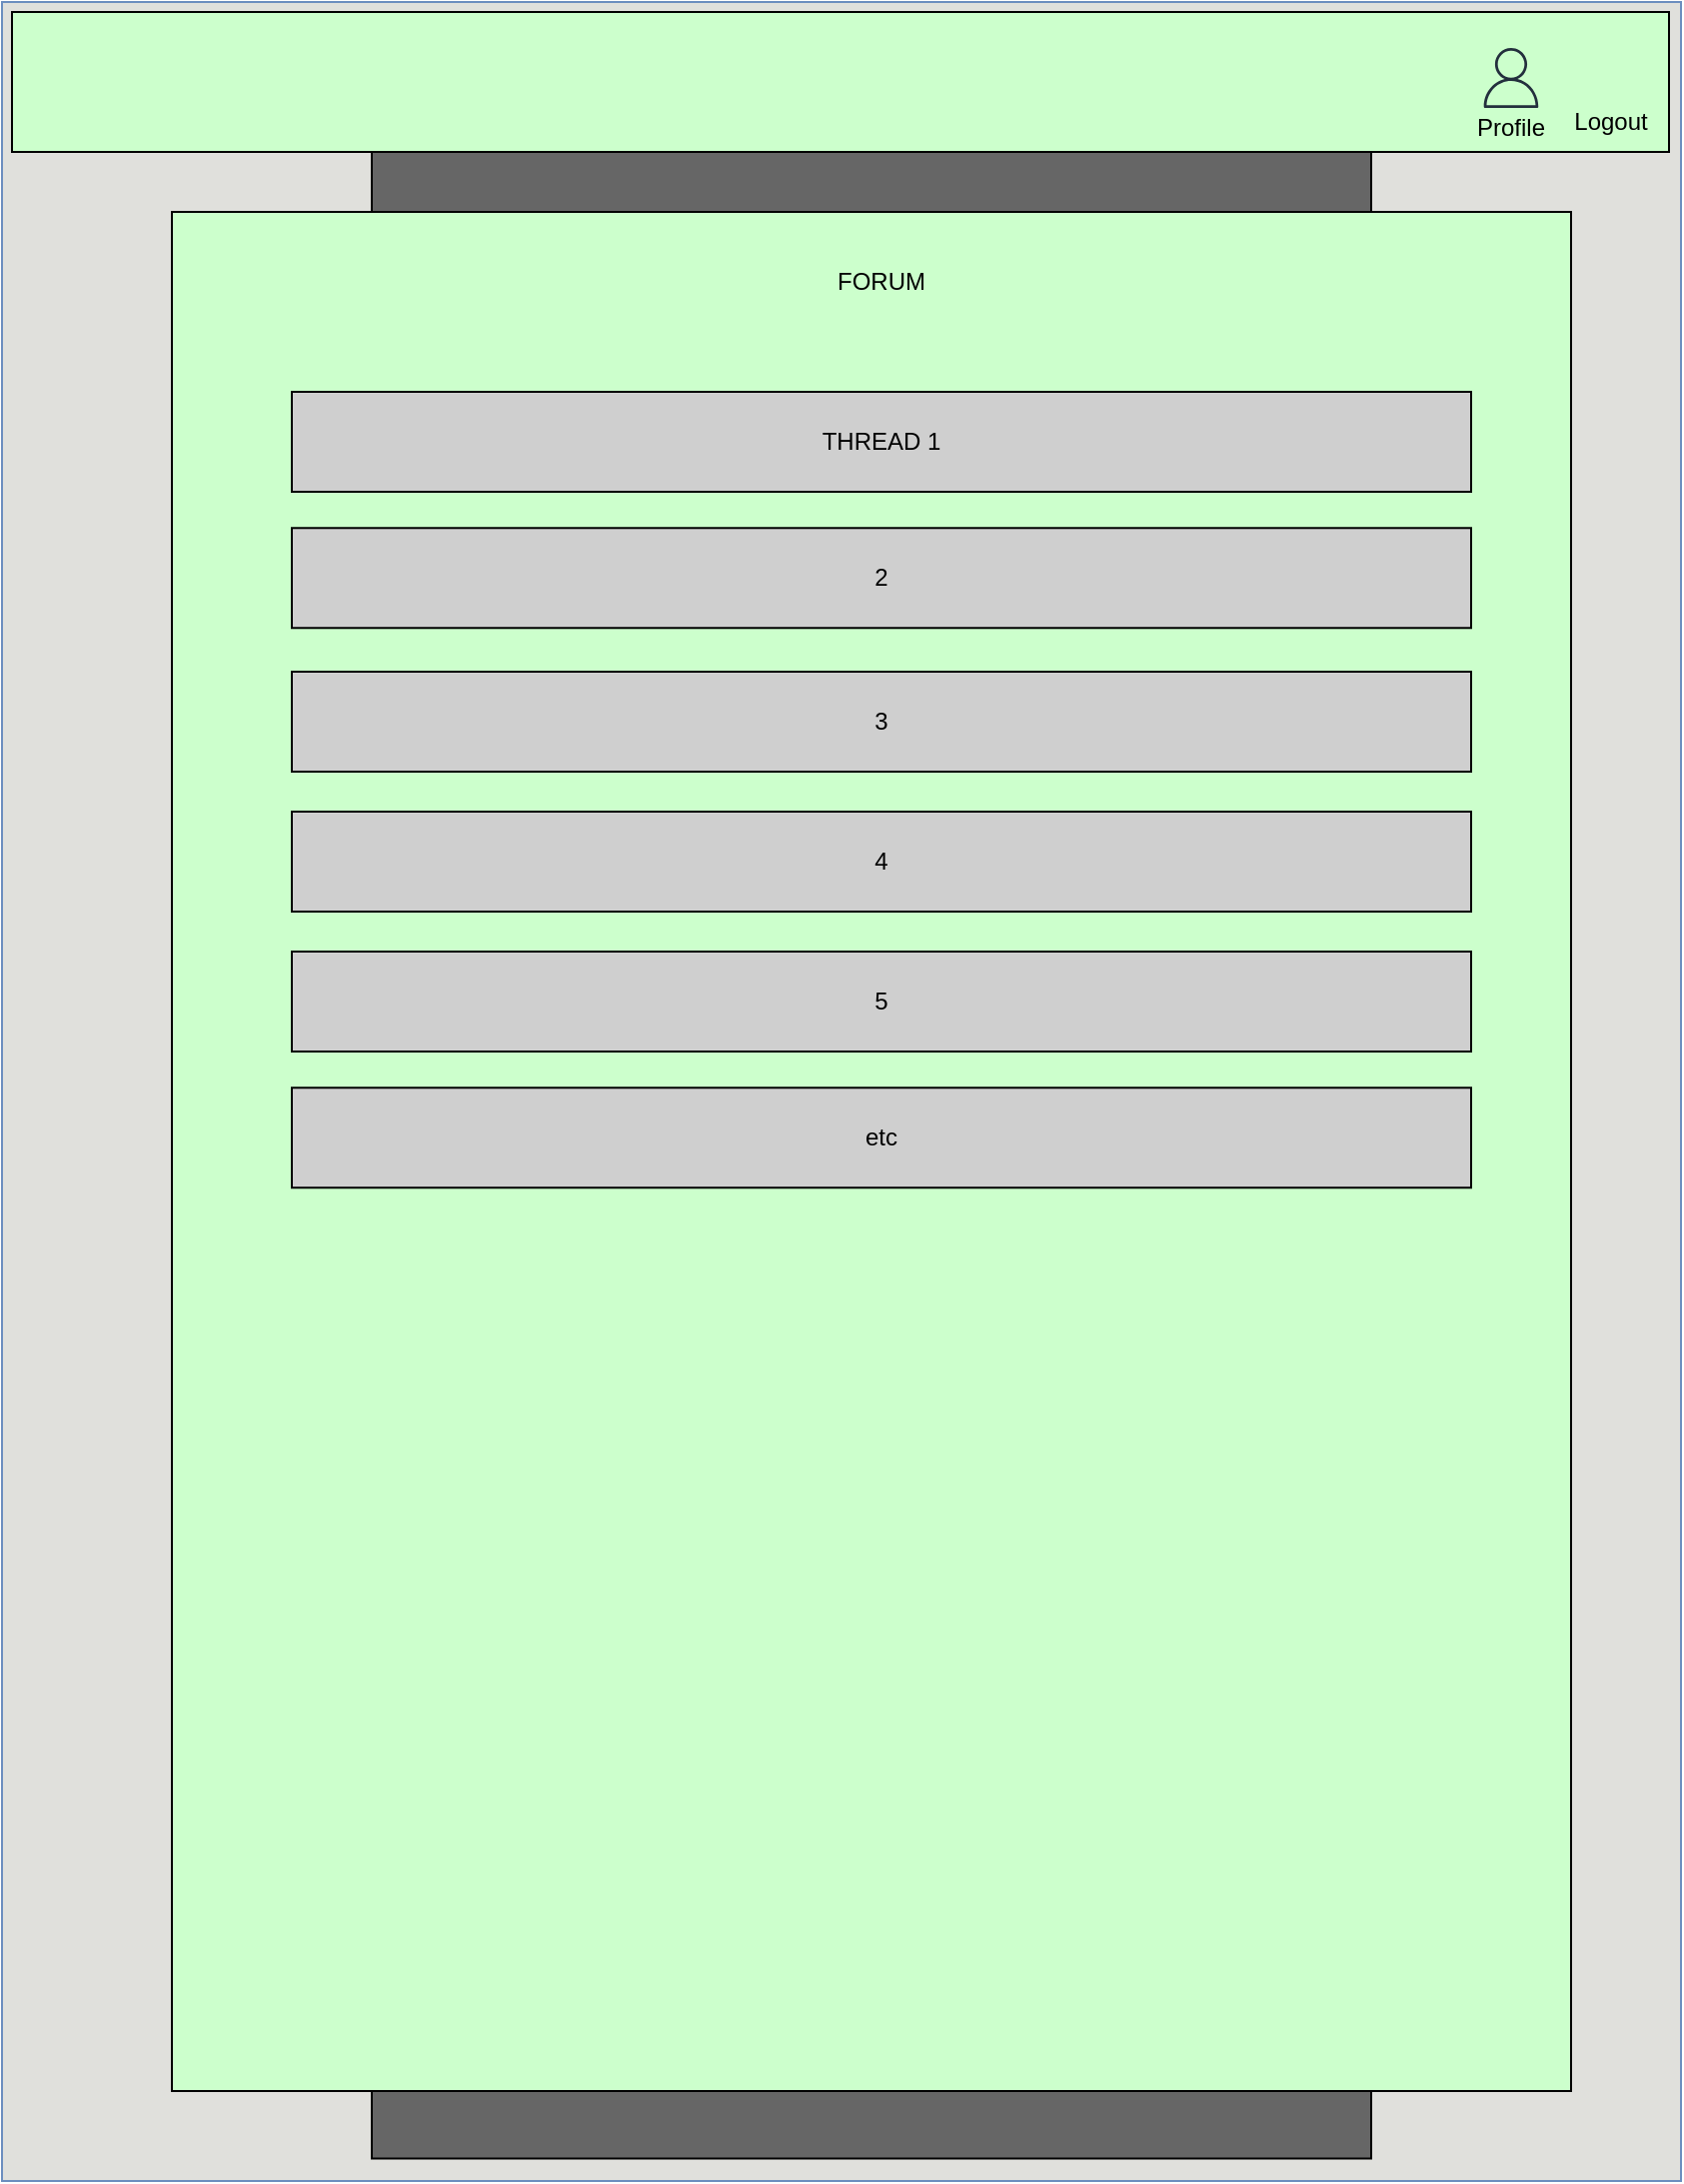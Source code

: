 <mxfile version="17.2.4" type="device"><diagram id="JgHWwA66sfejK0WKP5zO" name="Page-1"><mxGraphModel dx="1469" dy="-313" grid="1" gridSize="10" guides="1" tooltips="1" connect="1" arrows="1" fold="1" page="1" pageScale="1" pageWidth="850" pageHeight="1100" math="0" shadow="0"><root><mxCell id="0"/><mxCell id="1" parent="0"/><mxCell id="CYDDhuvVb0gJ34DOajwD-7" value="" style="rounded=0;whiteSpace=wrap;html=1;rotation=90;fillColor=#E0E0DC;strokeColor=#6c8ebf;" vertex="1" parent="1"><mxGeometry x="270.0" y="1500" width="1090" height="840" as="geometry"/></mxCell><mxCell id="CYDDhuvVb0gJ34DOajwD-8" value="" style="rounded=0;whiteSpace=wrap;html=1;fillColor=#666666;rotation=90;" vertex="1" parent="1"><mxGeometry x="314.38" y="1688.13" width="1031.25" height="500" as="geometry"/></mxCell><mxCell id="CYDDhuvVb0gJ34DOajwD-9" value="&lt;h1&gt;&lt;br&gt;&lt;/h1&gt;" style="rounded=0;whiteSpace=wrap;html=1;fillColor=#CCFFCC;align=left;" vertex="1" parent="1"><mxGeometry x="400" y="1380" width="829" height="70" as="geometry"/></mxCell><mxCell id="CYDDhuvVb0gJ34DOajwD-10" value="" style="rounded=0;whiteSpace=wrap;html=1;fillColor=#CCFFCC;align=center;fontSize=24;" vertex="1" parent="1"><mxGeometry x="480" y="1480" width="700" height="940" as="geometry"/></mxCell><mxCell id="CYDDhuvVb0gJ34DOajwD-14" value="" style="shape=image;html=1;verticalAlign=top;verticalLabelPosition=bottom;labelBackgroundColor=#ffffff;imageAspect=0;aspect=fixed;image=https://cdn3.iconfinder.com/data/icons/user-interface-169/32/logout-128.png" vertex="1" parent="1"><mxGeometry x="1185.5" y="1400" width="29" height="29" as="geometry"/></mxCell><mxCell id="CYDDhuvVb0gJ34DOajwD-15" value="" style="sketch=0;outlineConnect=0;fontColor=#232F3E;gradientColor=none;fillColor=#232F3D;strokeColor=none;dashed=0;verticalLabelPosition=bottom;verticalAlign=top;align=center;html=1;fontSize=12;fontStyle=0;aspect=fixed;pointerEvents=1;shape=mxgraph.aws4.user;" vertex="1" parent="1"><mxGeometry x="1135" y="1398" width="30" height="30" as="geometry"/></mxCell><mxCell id="CYDDhuvVb0gJ34DOajwD-16" value="Logout" style="text;html=1;strokeColor=none;fillColor=none;align=center;verticalAlign=middle;whiteSpace=wrap;rounded=0;" vertex="1" parent="1"><mxGeometry x="1170" y="1420" width="60" height="30" as="geometry"/></mxCell><mxCell id="CYDDhuvVb0gJ34DOajwD-18" value="" style="shape=image;html=1;verticalAlign=top;verticalLabelPosition=bottom;labelBackgroundColor=#ffffff;imageAspect=0;aspect=fixed;image=https://cdn3.iconfinder.com/data/icons/arrow-outline-8/32/left_4_1-128.png" vertex="1" parent="1"><mxGeometry x="408" y="1398.13" width="33.75" height="33.75" as="geometry"/></mxCell><mxCell id="CYDDhuvVb0gJ34DOajwD-27" value="Profile" style="text;html=1;strokeColor=none;fillColor=none;align=center;verticalAlign=middle;whiteSpace=wrap;rounded=0;" vertex="1" parent="1"><mxGeometry x="1120" y="1423" width="60" height="30" as="geometry"/></mxCell><mxCell id="CYDDhuvVb0gJ34DOajwD-56" value="THREAD 1" style="rounded=0;whiteSpace=wrap;html=1;fillColor=#CFCFCF;" vertex="1" parent="1"><mxGeometry x="540" y="1570" width="590" height="50" as="geometry"/></mxCell><mxCell id="CYDDhuvVb0gJ34DOajwD-57" value="4" style="rounded=0;whiteSpace=wrap;html=1;fillColor=#CFCFCF;" vertex="1" parent="1"><mxGeometry x="540" y="1780" width="590" height="50" as="geometry"/></mxCell><mxCell id="CYDDhuvVb0gJ34DOajwD-58" value="3" style="rounded=0;whiteSpace=wrap;html=1;fillColor=#CFCFCF;" vertex="1" parent="1"><mxGeometry x="540" y="1710" width="590" height="50" as="geometry"/></mxCell><mxCell id="CYDDhuvVb0gJ34DOajwD-59" value="2" style="rounded=0;whiteSpace=wrap;html=1;fillColor=#CFCFCF;" vertex="1" parent="1"><mxGeometry x="540" y="1638.13" width="590" height="50" as="geometry"/></mxCell><mxCell id="CYDDhuvVb0gJ34DOajwD-60" value="5" style="rounded=0;whiteSpace=wrap;html=1;fillColor=#CFCFCF;" vertex="1" parent="1"><mxGeometry x="540" y="1850" width="590" height="50" as="geometry"/></mxCell><mxCell id="CYDDhuvVb0gJ34DOajwD-63" value="etc" style="rounded=0;whiteSpace=wrap;html=1;fillColor=#CFCFCF;" vertex="1" parent="1"><mxGeometry x="540" y="1918.13" width="590" height="50" as="geometry"/></mxCell><mxCell id="CYDDhuvVb0gJ34DOajwD-64" value="FORUM" style="text;html=1;strokeColor=none;fillColor=none;align=center;verticalAlign=middle;whiteSpace=wrap;rounded=0;" vertex="1" parent="1"><mxGeometry x="805" y="1500" width="60" height="30" as="geometry"/></mxCell></root></mxGraphModel></diagram></mxfile>